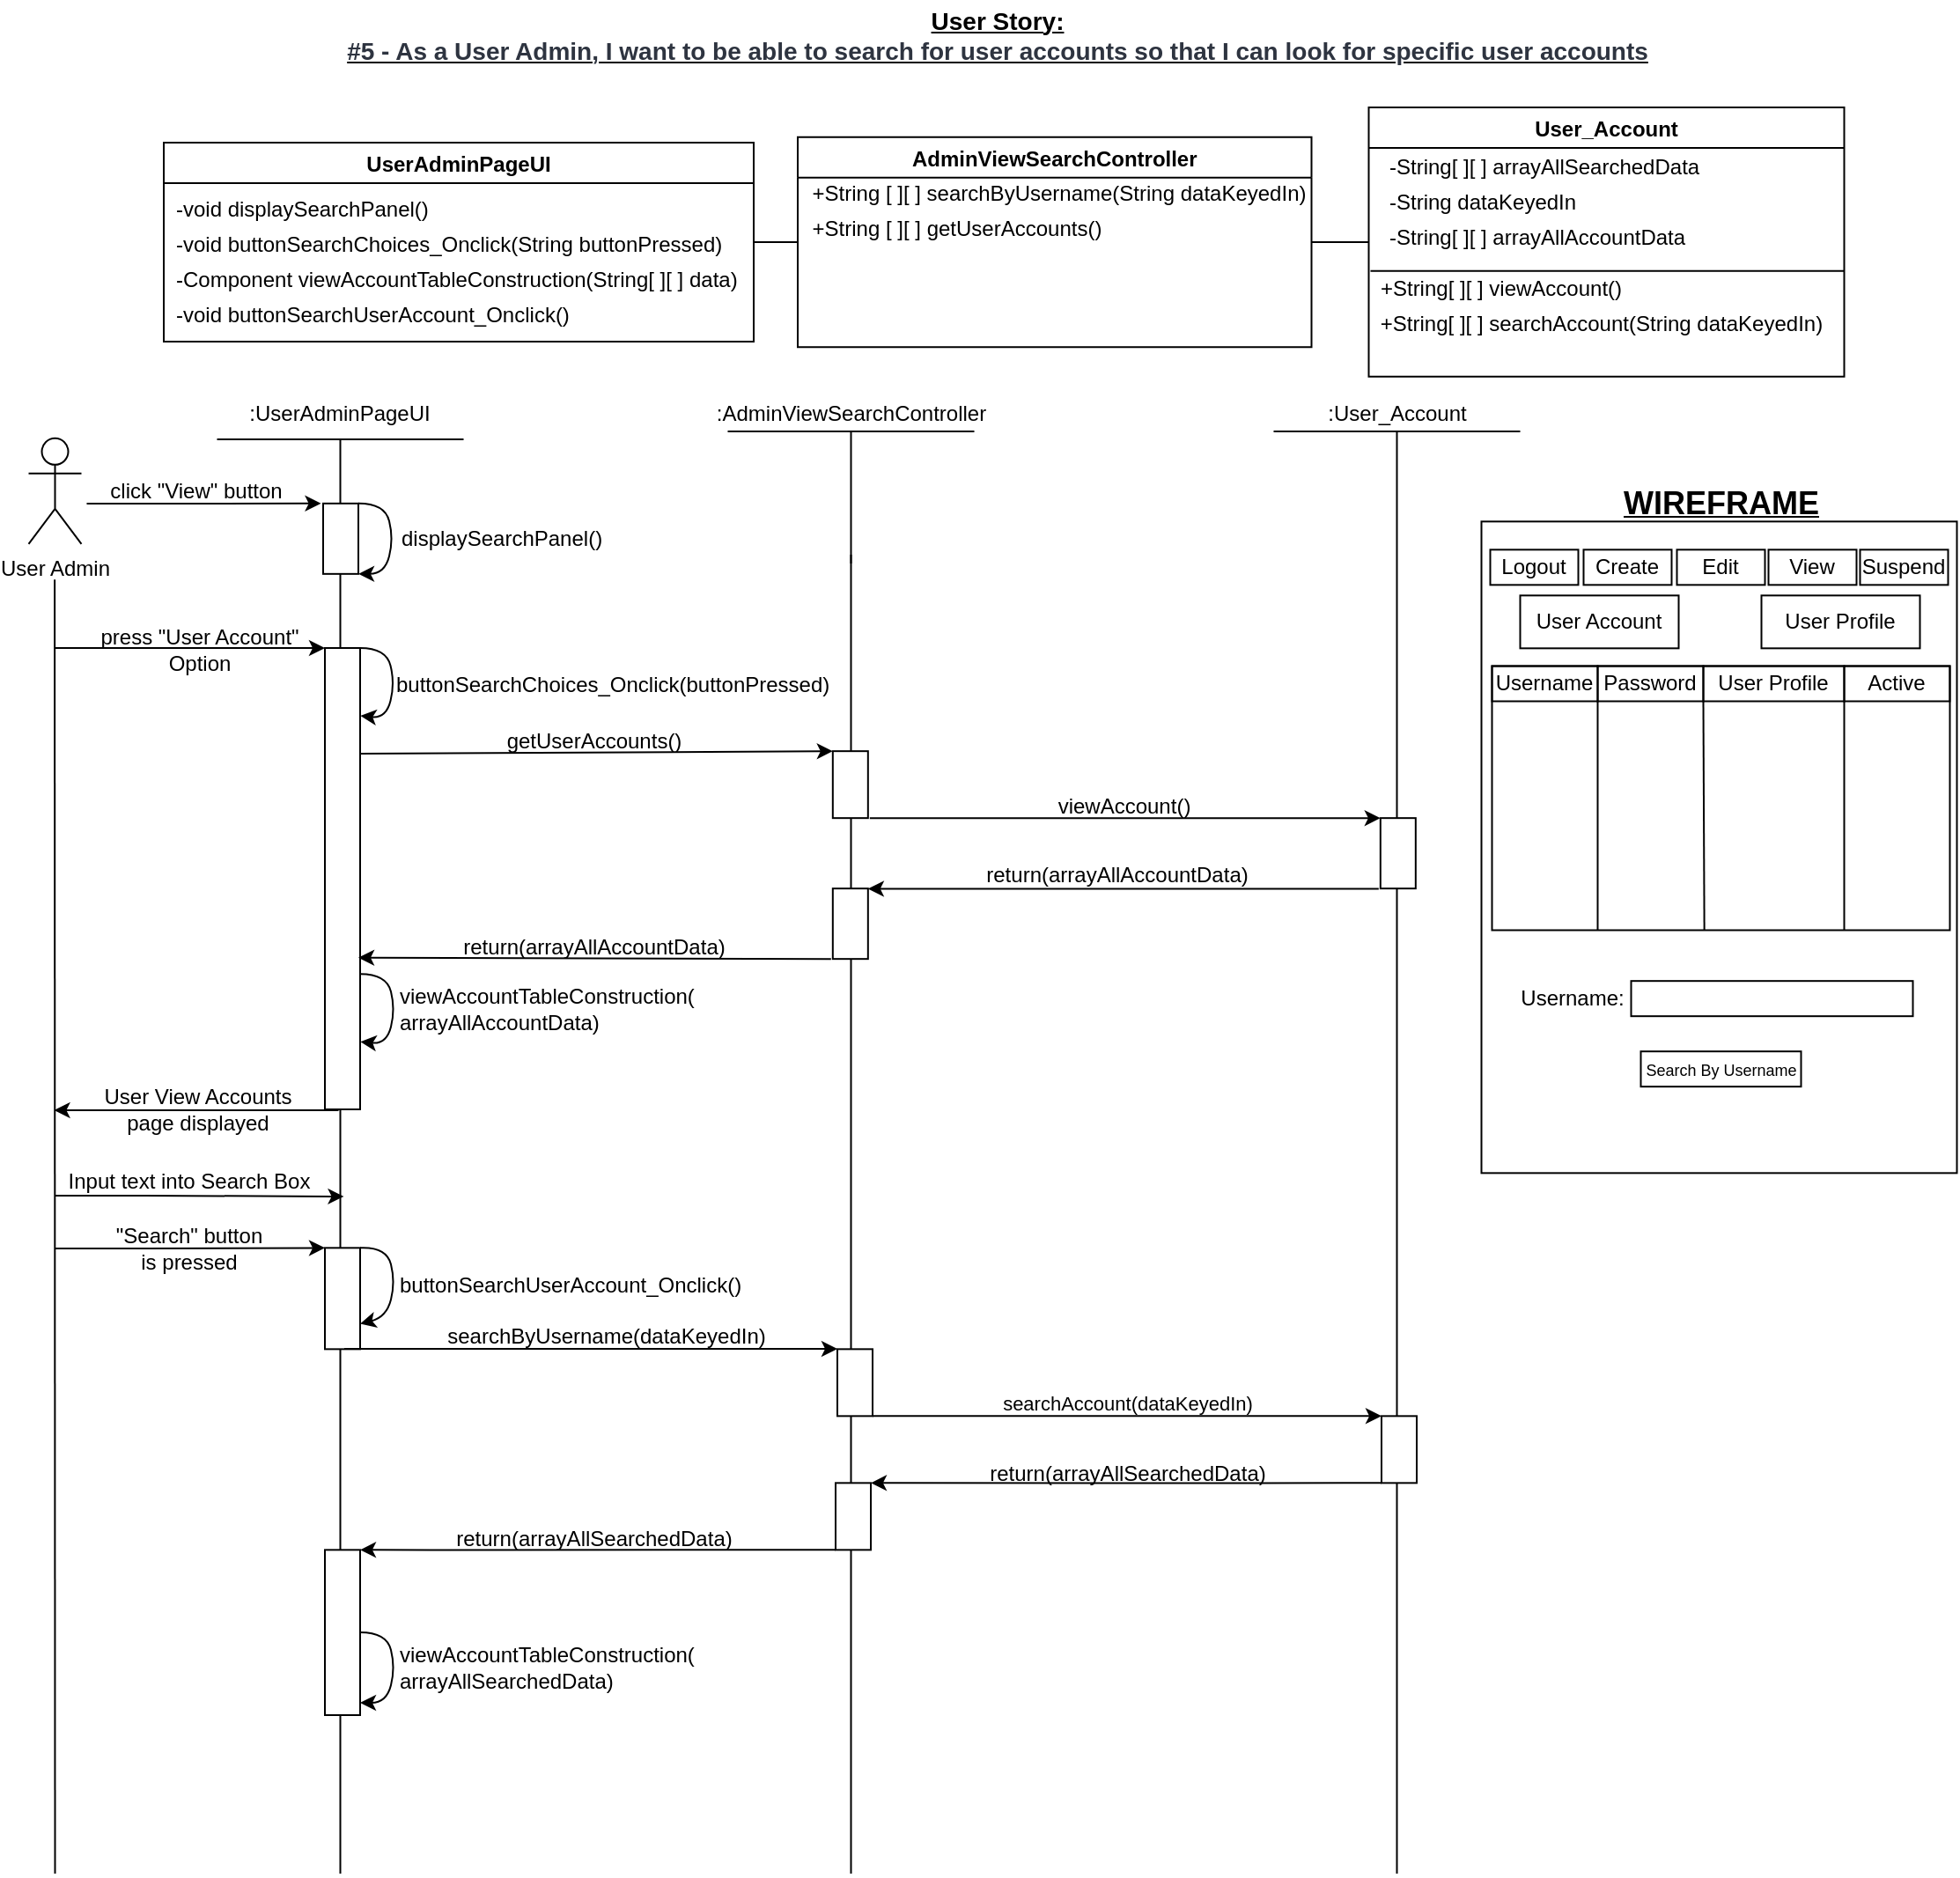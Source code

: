 <mxfile version="18.0.4" type="device"><diagram id="1YwtTbQ3Z7pTjlXF4-N0" name="Page-1"><mxGraphModel dx="1460" dy="1739" grid="1" gridSize="10" guides="1" tooltips="1" connect="1" arrows="1" fold="1" page="1" pageScale="1" pageWidth="1169" pageHeight="827" math="0" shadow="0"><root><mxCell id="0"/><mxCell id="1" parent="0"/><mxCell id="FNsslEbhDlVYFLrhWBJ4-193" value="" style="endArrow=none;html=1;rounded=0;startArrow=none;" parent="1" edge="1"><mxGeometry width="50" height="50" relative="1" as="geometry"><mxPoint x="500.25" y="1074" as="sourcePoint"/><mxPoint x="500.25" y="325" as="targetPoint"/></mxGeometry></mxCell><mxCell id="haLUxBjH6cShnl7Ug6Ql-109" value="" style="rounded=0;whiteSpace=wrap;html=1;" parent="1" vertex="1"><mxGeometry x="858.25" y="306.17" width="270" height="370" as="geometry"/></mxCell><mxCell id="3snV8VC3OuR5L-uNEUc_-36" value="" style="rounded=0;whiteSpace=wrap;html=1;labelBackgroundColor=#FFFFFF;fillColor=none;" parent="1" vertex="1"><mxGeometry x="864.25" y="388.25" width="260" height="150" as="geometry"/></mxCell><mxCell id="haLUxBjH6cShnl7Ug6Ql-2" value="UserAdminPageUI" style="swimlane;" parent="1" vertex="1"><mxGeometry x="110" y="91" width="335" height="113" as="geometry"/></mxCell><mxCell id="haLUxBjH6cShnl7Ug6Ql-16" value="-void displaySearchPanel()" style="text;html=1;align=left;verticalAlign=middle;resizable=0;points=[];autosize=1;strokeColor=none;fillColor=none;" parent="haLUxBjH6cShnl7Ug6Ql-2" vertex="1"><mxGeometry x="5" y="28" width="160" height="20" as="geometry"/></mxCell><mxCell id="FNsslEbhDlVYFLrhWBJ4-34" value="-Component viewAccountTableConstruction(String[ ][ ] data)" style="text;html=1;align=left;verticalAlign=middle;resizable=0;points=[];autosize=1;strokeColor=none;fillColor=none;" parent="haLUxBjH6cShnl7Ug6Ql-2" vertex="1"><mxGeometry x="5" y="68" width="330" height="20" as="geometry"/></mxCell><mxCell id="FNsslEbhDlVYFLrhWBJ4-172" value="-void buttonSearchUserAccount_Onclick()" style="text;html=1;align=left;verticalAlign=middle;resizable=0;points=[];autosize=1;strokeColor=none;fillColor=none;" parent="haLUxBjH6cShnl7Ug6Ql-2" vertex="1"><mxGeometry x="5" y="88" width="240" height="20" as="geometry"/></mxCell><mxCell id="F18tKvdH8fJfBvkD1JJA-11" value="-void buttonSearchChoices_Onclick(String buttonPressed)" style="text;html=1;align=left;verticalAlign=middle;resizable=0;points=[];autosize=1;strokeColor=none;fillColor=none;" parent="haLUxBjH6cShnl7Ug6Ql-2" vertex="1"><mxGeometry x="5" y="48" width="330" height="20" as="geometry"/></mxCell><mxCell id="haLUxBjH6cShnl7Ug6Ql-3" value="AdminViewSearchController" style="swimlane;" parent="1" vertex="1"><mxGeometry x="470" y="87.87" width="291.75" height="119.25" as="geometry"/></mxCell><mxCell id="FNsslEbhDlVYFLrhWBJ4-1" value="&lt;div style=&quot;text-align: left&quot;&gt;&lt;span&gt;+String [ ][ ] searchByUsername(&lt;/span&gt;&lt;span&gt;String dataKeyedIn&lt;/span&gt;&lt;span&gt;)&lt;/span&gt;&lt;/div&gt;" style="text;html=1;align=center;verticalAlign=middle;resizable=0;points=[];autosize=1;strokeColor=none;fillColor=none;" parent="haLUxBjH6cShnl7Ug6Ql-3" vertex="1"><mxGeometry x="-2.0" y="22.13" width="300" height="20" as="geometry"/></mxCell><mxCell id="FNsslEbhDlVYFLrhWBJ4-176" value="&lt;div style=&quot;text-align: left&quot;&gt;+String [ ][ ] getUserAccounts()&lt;/div&gt;" style="text;html=1;align=center;verticalAlign=middle;resizable=0;points=[];autosize=1;strokeColor=none;fillColor=none;" parent="haLUxBjH6cShnl7Ug6Ql-3" vertex="1"><mxGeometry y="42.13" width="180" height="20" as="geometry"/></mxCell><mxCell id="haLUxBjH6cShnl7Ug6Ql-4" value="User_Account" style="swimlane;" parent="1" vertex="1"><mxGeometry x="794.25" y="71.05" width="270" height="152.88" as="geometry"/></mxCell><mxCell id="haLUxBjH6cShnl7Ug6Ql-20" value="-String[ ][ ] arrayAllSearchedData" style="text;html=1;align=left;verticalAlign=middle;resizable=0;points=[];autosize=1;strokeColor=none;fillColor=none;" parent="haLUxBjH6cShnl7Ug6Ql-4" vertex="1"><mxGeometry x="10" y="24" width="190" height="20" as="geometry"/></mxCell><mxCell id="haLUxBjH6cShnl7Ug6Ql-23" value="" style="endArrow=none;html=1;rounded=0;" parent="haLUxBjH6cShnl7Ug6Ql-4" edge="1"><mxGeometry width="50" height="50" relative="1" as="geometry"><mxPoint x="1" y="92.88" as="sourcePoint"/><mxPoint x="270" y="92.88" as="targetPoint"/></mxGeometry></mxCell><mxCell id="3snV8VC3OuR5L-uNEUc_-46" value="&lt;div style=&quot;text-align: left&quot;&gt;&lt;span&gt;+String[ ][ ] viewAccount(&lt;/span&gt;&lt;span&gt;)&lt;/span&gt;&lt;/div&gt;" style="text;html=1;align=center;verticalAlign=middle;resizable=0;points=[];autosize=1;strokeColor=none;fillColor=none;" parent="haLUxBjH6cShnl7Ug6Ql-4" vertex="1"><mxGeometry y="92.88" width="150" height="20" as="geometry"/></mxCell><mxCell id="3snV8VC3OuR5L-uNEUc_-48" value="-String dataKeyedIn" style="text;html=1;align=left;verticalAlign=middle;resizable=0;points=[];autosize=1;strokeColor=none;fillColor=none;" parent="haLUxBjH6cShnl7Ug6Ql-4" vertex="1"><mxGeometry x="10" y="44" width="120" height="20" as="geometry"/></mxCell><mxCell id="FNsslEbhDlVYFLrhWBJ4-57" value="&lt;div style=&quot;text-align: left&quot;&gt;&lt;span&gt;+String[ ][ ] searchAccount(&lt;/span&gt;&lt;span&gt;String dataKeyedIn&lt;/span&gt;&lt;span&gt;)&lt;/span&gt;&lt;/div&gt;" style="text;html=1;align=center;verticalAlign=middle;resizable=0;points=[];autosize=1;strokeColor=none;fillColor=none;" parent="haLUxBjH6cShnl7Ug6Ql-4" vertex="1"><mxGeometry x="-3" y="112.88" width="270" height="20" as="geometry"/></mxCell><mxCell id="WRNyWPUFYLN8NndqyPUX-2" value="-String[ ][ ] arrayAllAccountData" style="text;html=1;align=left;verticalAlign=middle;resizable=0;points=[];autosize=1;strokeColor=none;fillColor=none;" parent="haLUxBjH6cShnl7Ug6Ql-4" vertex="1"><mxGeometry x="10" y="64" width="180" height="20" as="geometry"/></mxCell><mxCell id="haLUxBjH6cShnl7Ug6Ql-25" value="" style="endArrow=none;html=1;rounded=0;entryX=0;entryY=0.5;entryDx=0;entryDy=0;exitX=1;exitY=0.5;exitDx=0;exitDy=0;" parent="1" source="haLUxBjH6cShnl7Ug6Ql-2" target="haLUxBjH6cShnl7Ug6Ql-3" edge="1"><mxGeometry width="50" height="50" relative="1" as="geometry"><mxPoint x="440" y="146" as="sourcePoint"/><mxPoint x="470" y="146" as="targetPoint"/></mxGeometry></mxCell><mxCell id="haLUxBjH6cShnl7Ug6Ql-26" value="" style="endArrow=none;html=1;rounded=0;entryX=0;entryY=0.5;entryDx=0;entryDy=0;exitX=1;exitY=0.5;exitDx=0;exitDy=0;" parent="1" source="haLUxBjH6cShnl7Ug6Ql-3" target="haLUxBjH6cShnl7Ug6Ql-4" edge="1"><mxGeometry width="50" height="50" relative="1" as="geometry"><mxPoint x="600" y="196" as="sourcePoint"/><mxPoint x="600" y="226" as="targetPoint"/></mxGeometry></mxCell><mxCell id="haLUxBjH6cShnl7Ug6Ql-70" style="edgeStyle=orthogonalEdgeStyle;rounded=0;orthogonalLoop=1;jettySize=auto;html=1;entryX=0;entryY=0;entryDx=0;entryDy=0;" parent="1" edge="1"><mxGeometry relative="1" as="geometry"><mxPoint x="199.25" y="295.92" as="targetPoint"/><Array as="points"><mxPoint x="109.25" y="295.92"/><mxPoint x="109.25" y="295.92"/></Array><mxPoint x="66.25" y="295.957" as="sourcePoint"/></mxGeometry></mxCell><mxCell id="haLUxBjH6cShnl7Ug6Ql-27" value="User Admin" style="shape=umlActor;verticalLabelPosition=bottom;verticalAlign=top;html=1;outlineConnect=0;" parent="1" vertex="1"><mxGeometry x="33.25" y="258.92" width="30" height="60" as="geometry"/></mxCell><mxCell id="haLUxBjH6cShnl7Ug6Ql-29" value=":UserAdminPageUI" style="text;html=1;strokeColor=none;fillColor=none;align=center;verticalAlign=middle;whiteSpace=wrap;rounded=0;" parent="1" vertex="1"><mxGeometry x="180.25" y="230" width="60" height="30" as="geometry"/></mxCell><mxCell id="haLUxBjH6cShnl7Ug6Ql-30" value=":AdminViewSearchController" style="text;html=1;align=center;verticalAlign=middle;resizable=0;points=[];autosize=1;strokeColor=none;fillColor=none;" parent="1" vertex="1"><mxGeometry x="415.25" y="235" width="170" height="20" as="geometry"/></mxCell><mxCell id="haLUxBjH6cShnl7Ug6Ql-31" value=":User_Account" style="text;html=1;align=center;verticalAlign=middle;resizable=0;points=[];autosize=1;strokeColor=none;fillColor=none;" parent="1" vertex="1"><mxGeometry x="765.25" y="235" width="90" height="20" as="geometry"/></mxCell><mxCell id="haLUxBjH6cShnl7Ug6Ql-32" value="" style="endArrow=none;html=1;rounded=0;" parent="1" edge="1"><mxGeometry width="50" height="50" relative="1" as="geometry"><mxPoint x="140.25" y="259.52" as="sourcePoint"/><mxPoint x="280.25" y="259.52" as="targetPoint"/></mxGeometry></mxCell><mxCell id="haLUxBjH6cShnl7Ug6Ql-33" value="" style="endArrow=none;html=1;rounded=0;" parent="1" edge="1"><mxGeometry width="50" height="50" relative="1" as="geometry"><mxPoint x="430.25" y="255" as="sourcePoint"/><mxPoint x="570.25" y="255" as="targetPoint"/></mxGeometry></mxCell><mxCell id="haLUxBjH6cShnl7Ug6Ql-34" value="" style="endArrow=none;html=1;rounded=0;" parent="1" edge="1"><mxGeometry width="50" height="50" relative="1" as="geometry"><mxPoint x="740.25" y="255" as="sourcePoint"/><mxPoint x="880.25" y="255" as="targetPoint"/></mxGeometry></mxCell><mxCell id="haLUxBjH6cShnl7Ug6Ql-57" value="" style="endArrow=none;html=1;rounded=0;entryX=0.5;entryY=0.982;entryDx=0;entryDy=0;entryPerimeter=0;" parent="1" target="haLUxBjH6cShnl7Ug6Ql-31" edge="1"><mxGeometry width="50" height="50" relative="1" as="geometry"><mxPoint x="810.25" y="1074" as="sourcePoint"/><mxPoint x="810.25" y="260" as="targetPoint"/></mxGeometry></mxCell><mxCell id="haLUxBjH6cShnl7Ug6Ql-110" value="Logout" style="rounded=0;whiteSpace=wrap;html=1;" parent="1" vertex="1"><mxGeometry x="863.25" y="322.17" width="50" height="20" as="geometry"/></mxCell><mxCell id="haLUxBjH6cShnl7Ug6Ql-111" value="Create" style="rounded=0;whiteSpace=wrap;html=1;" parent="1" vertex="1"><mxGeometry x="916.25" y="322.17" width="50" height="20" as="geometry"/></mxCell><mxCell id="haLUxBjH6cShnl7Ug6Ql-112" value="Edit&lt;span style=&quot;color: rgba(0 , 0 , 0 , 0) ; font-family: monospace ; font-size: 0px&quot;&gt;%3CmxGraphModel%3E%3Croot%3E%3CmxCell%20id%3D%220%22%2F%3E%3CmxCell%20id%3D%221%22%20parent%3D%220%22%2F%3E%3CmxCell%20id%3D%222%22%20value%3D%22Create%22%20style%3D%22rounded%3D0%3BwhiteSpace%3Dwrap%3Bhtml%3D1%3B%22%20vertex%3D%221%22%20parent%3D%221%22%3E%3CmxGeometry%20x%3D%22966%22%20y%3D%2246%22%20width%3D%2270%22%20height%3D%2220%22%20as%3D%22geometry%22%2F%3E%3C%2FmxCell%3E%3C%2Froot%3E%3C%2FmxGraphModel%3E&lt;/span&gt;" style="rounded=0;whiteSpace=wrap;html=1;" parent="1" vertex="1"><mxGeometry x="969.25" y="322.17" width="50" height="20" as="geometry"/></mxCell><mxCell id="haLUxBjH6cShnl7Ug6Ql-115" value="View" style="rounded=0;whiteSpace=wrap;html=1;" parent="1" vertex="1"><mxGeometry x="1021.25" y="322.17" width="50" height="20" as="geometry"/></mxCell><mxCell id="haLUxBjH6cShnl7Ug6Ql-116" value="Suspend" style="rounded=0;whiteSpace=wrap;html=1;" parent="1" vertex="1"><mxGeometry x="1073.25" y="322.17" width="50" height="20" as="geometry"/></mxCell><mxCell id="haLUxBjH6cShnl7Ug6Ql-123" value="&lt;font style=&quot;font-size: 9px&quot;&gt;Search By Username&lt;/font&gt;" style="rounded=0;whiteSpace=wrap;html=1;" parent="1" vertex="1"><mxGeometry x="948.75" y="607.09" width="91" height="20" as="geometry"/></mxCell><mxCell id="haLUxBjH6cShnl7Ug6Ql-124" value="&lt;b&gt;&lt;u&gt;&lt;font style=&quot;font-size: 18px&quot;&gt;WIREFRAME&lt;/font&gt;&lt;/u&gt;&lt;/b&gt;" style="text;html=1;align=center;verticalAlign=middle;resizable=0;points=[];autosize=1;strokeColor=none;fillColor=none;" parent="1" vertex="1"><mxGeometry x="929.25" y="286.17" width="130" height="20" as="geometry"/></mxCell><mxCell id="wWWZvd4En1-HustH4XMh-6" value="click &quot;View&quot; button" style="text;html=1;align=center;verticalAlign=middle;resizable=0;points=[];autosize=1;strokeColor=none;fillColor=none;" parent="1" vertex="1"><mxGeometry x="72.5" y="278.92" width="110" height="20" as="geometry"/></mxCell><mxCell id="wWWZvd4En1-HustH4XMh-27" value="" style="endArrow=none;html=1;rounded=0;fontSize=17;" parent="1" edge="1"><mxGeometry width="50" height="50" relative="1" as="geometry"><mxPoint x="210.25" y="1074" as="sourcePoint"/><mxPoint x="210.25" y="260" as="targetPoint"/></mxGeometry></mxCell><mxCell id="3snV8VC3OuR5L-uNEUc_-22" value="" style="endArrow=none;html=1;rounded=0;startArrow=none;" parent="1" edge="1"><mxGeometry width="50" height="50" relative="1" as="geometry"><mxPoint x="500.25" y="330" as="sourcePoint"/><mxPoint x="500.25" y="255" as="targetPoint"/></mxGeometry></mxCell><mxCell id="3snV8VC3OuR5L-uNEUc_-37" value="" style="rounded=0;whiteSpace=wrap;html=1;" parent="1" vertex="1"><mxGeometry x="943.25" y="567.09" width="160" height="20" as="geometry"/></mxCell><mxCell id="3snV8VC3OuR5L-uNEUc_-39" value="Username" style="text;html=1;strokeColor=default;fillColor=none;align=center;verticalAlign=middle;whiteSpace=wrap;rounded=0;labelBackgroundColor=#FFFFFF;" parent="1" vertex="1"><mxGeometry x="864.25" y="388.25" width="60" height="20" as="geometry"/></mxCell><mxCell id="3snV8VC3OuR5L-uNEUc_-40" value="Password" style="text;html=1;strokeColor=default;fillColor=none;align=center;verticalAlign=middle;whiteSpace=wrap;rounded=0;labelBackgroundColor=#FFFFFF;" parent="1" vertex="1"><mxGeometry x="924.25" y="388.25" width="60" height="20" as="geometry"/></mxCell><mxCell id="3snV8VC3OuR5L-uNEUc_-41" value="User Profile" style="text;html=1;strokeColor=default;fillColor=none;align=center;verticalAlign=middle;whiteSpace=wrap;rounded=0;labelBackgroundColor=#FFFFFF;" parent="1" vertex="1"><mxGeometry x="984.25" y="388.25" width="80" height="20" as="geometry"/></mxCell><mxCell id="3snV8VC3OuR5L-uNEUc_-42" value="Active" style="text;html=1;strokeColor=default;fillColor=none;align=center;verticalAlign=middle;whiteSpace=wrap;rounded=0;labelBackgroundColor=#FFFFFF;" parent="1" vertex="1"><mxGeometry x="1064.25" y="388.25" width="60" height="20" as="geometry"/></mxCell><mxCell id="3snV8VC3OuR5L-uNEUc_-43" value="" style="endArrow=none;html=1;rounded=0;entryX=0;entryY=1;entryDx=0;entryDy=0;" parent="1" target="3snV8VC3OuR5L-uNEUc_-40" edge="1"><mxGeometry width="50" height="50" relative="1" as="geometry"><mxPoint x="924.25" y="538.25" as="sourcePoint"/><mxPoint x="930.25" y="432.42" as="targetPoint"/></mxGeometry></mxCell><mxCell id="3snV8VC3OuR5L-uNEUc_-44" value="" style="endArrow=none;html=1;rounded=0;entryX=0;entryY=1;entryDx=0;entryDy=0;" parent="1" target="3snV8VC3OuR5L-uNEUc_-41" edge="1"><mxGeometry width="50" height="50" relative="1" as="geometry"><mxPoint x="984.82" y="538.25" as="sourcePoint"/><mxPoint x="984.82" y="408.25" as="targetPoint"/></mxGeometry></mxCell><mxCell id="3snV8VC3OuR5L-uNEUc_-45" value="" style="endArrow=none;html=1;rounded=0;entryX=0;entryY=1;entryDx=0;entryDy=0;" parent="1" edge="1"><mxGeometry width="50" height="50" relative="1" as="geometry"><mxPoint x="1064.25" y="538.25" as="sourcePoint"/><mxPoint x="1064.25" y="408.25" as="targetPoint"/></mxGeometry></mxCell><mxCell id="FNsslEbhDlVYFLrhWBJ4-60" value="" style="endArrow=none;html=1;rounded=0;fontSize=13;" parent="1" edge="1"><mxGeometry width="50" height="50" relative="1" as="geometry"><mxPoint x="48.25" y="1074" as="sourcePoint"/><mxPoint x="48.05" y="339.17" as="targetPoint"/></mxGeometry></mxCell><mxCell id="98zfB2eJdDseKoe4v_kd-3" value="" style="curved=1;endArrow=classic;html=1;rounded=0;entryX=1;entryY=1;entryDx=0;entryDy=0;exitX=1;exitY=0;exitDx=0;exitDy=0;" parent="1" source="98zfB2eJdDseKoe4v_kd-4" target="98zfB2eJdDseKoe4v_kd-4" edge="1"><mxGeometry width="50" height="50" relative="1" as="geometry"><mxPoint x="215.5" y="355.92" as="sourcePoint"/><mxPoint x="265.5" y="305.92" as="targetPoint"/><Array as="points"><mxPoint x="235.5" y="295.92"/><mxPoint x="240.5" y="315.92"/><mxPoint x="235.5" y="335.92"/></Array></mxGeometry></mxCell><mxCell id="98zfB2eJdDseKoe4v_kd-4" value="" style="rounded=0;whiteSpace=wrap;html=1;" parent="1" vertex="1"><mxGeometry x="200.5" y="295.92" width="20" height="40" as="geometry"/></mxCell><mxCell id="98zfB2eJdDseKoe4v_kd-5" value="displaySearchPanel()" style="text;html=1;align=left;verticalAlign=middle;resizable=0;points=[];autosize=1;strokeColor=none;fillColor=none;" parent="1" vertex="1"><mxGeometry x="242.5" y="305.92" width="130" height="20" as="geometry"/></mxCell><mxCell id="98zfB2eJdDseKoe4v_kd-6" value="&lt;b&gt;&lt;u&gt;&lt;font style=&quot;font-size: 14px&quot;&gt;User Story:&lt;/font&gt;&lt;br&gt;&lt;span style=&quot;color: rgb(46 , 52 , 64) ; font-family: , &amp;#34;arial&amp;#34; , &amp;#34;helvetica&amp;#34; , sans-serif ; font-size: 14px ; background-color: rgb(255 , 255 , 255)&quot;&gt;#5 - As a User Admin, I want to be able to search for user accounts so that I can look for specific user accounts&lt;/span&gt;&lt;br&gt;&lt;/u&gt;&lt;/b&gt;" style="text;html=1;align=center;verticalAlign=middle;resizable=0;points=[];autosize=1;strokeColor=none;fillColor=none;" parent="1" vertex="1"><mxGeometry x="208" y="10" width="750" height="40" as="geometry"/></mxCell><mxCell id="F18tKvdH8fJfBvkD1JJA-1" value="User Account" style="rounded=0;whiteSpace=wrap;html=1;" parent="1" vertex="1"><mxGeometry x="880.25" y="348.17" width="90" height="30" as="geometry"/></mxCell><mxCell id="F18tKvdH8fJfBvkD1JJA-2" value="User Profile" style="rounded=0;whiteSpace=wrap;html=1;" parent="1" vertex="1"><mxGeometry x="1017.25" y="348.17" width="90" height="30" as="geometry"/></mxCell><mxCell id="F18tKvdH8fJfBvkD1JJA-3" value="Username:" style="text;html=1;strokeColor=none;fillColor=none;align=center;verticalAlign=middle;whiteSpace=wrap;rounded=0;" parent="1" vertex="1"><mxGeometry x="880.25" y="562.09" width="60" height="30" as="geometry"/></mxCell><mxCell id="F18tKvdH8fJfBvkD1JJA-4" value="viewAccountTableConstruction(&lt;br&gt;arrayAllAccountData)" style="text;html=1;align=left;verticalAlign=middle;resizable=0;points=[];autosize=1;strokeColor=none;fillColor=none;" parent="1" vertex="1"><mxGeometry x="241.5" y="568.08" width="180" height="30" as="geometry"/></mxCell><mxCell id="F18tKvdH8fJfBvkD1JJA-5" style="edgeStyle=orthogonalEdgeStyle;rounded=0;orthogonalLoop=1;jettySize=auto;html=1;entryX=0;entryY=0;entryDx=0;entryDy=0;" parent="1" target="F18tKvdH8fJfBvkD1JJA-8" edge="1"><mxGeometry relative="1" as="geometry"><mxPoint x="200.25" y="379" as="targetPoint"/><Array as="points"><mxPoint x="163.25" y="378"/><mxPoint x="163.25" y="378"/></Array><mxPoint x="48.25" y="378" as="sourcePoint"/></mxGeometry></mxCell><mxCell id="F18tKvdH8fJfBvkD1JJA-6" value="press &quot;User Account&quot;&lt;br&gt;Option" style="text;html=1;align=center;verticalAlign=middle;resizable=0;points=[];autosize=1;strokeColor=none;fillColor=none;" parent="1" vertex="1"><mxGeometry x="65.25" y="364" width="130" height="30" as="geometry"/></mxCell><mxCell id="F18tKvdH8fJfBvkD1JJA-7" value="" style="curved=1;endArrow=classic;html=1;rounded=0;entryX=1.01;entryY=0.147;entryDx=0;entryDy=0;exitX=1;exitY=0;exitDx=0;exitDy=0;entryPerimeter=0;" parent="1" source="F18tKvdH8fJfBvkD1JJA-8" target="F18tKvdH8fJfBvkD1JJA-8" edge="1"><mxGeometry width="50" height="50" relative="1" as="geometry"><mxPoint x="216.25" y="438" as="sourcePoint"/><mxPoint x="266.25" y="388" as="targetPoint"/><Array as="points"><mxPoint x="236.25" y="378"/><mxPoint x="241.25" y="398"/><mxPoint x="236.25" y="418"/></Array></mxGeometry></mxCell><mxCell id="F18tKvdH8fJfBvkD1JJA-8" value="" style="rounded=0;whiteSpace=wrap;html=1;" parent="1" vertex="1"><mxGeometry x="201.5" y="378" width="20" height="262" as="geometry"/></mxCell><mxCell id="F18tKvdH8fJfBvkD1JJA-9" value="" style="curved=1;endArrow=classic;html=1;rounded=0;entryX=1.01;entryY=0.147;entryDx=0;entryDy=0;exitX=1;exitY=0;exitDx=0;exitDy=0;entryPerimeter=0;" parent="1" edge="1"><mxGeometry width="50" height="50" relative="1" as="geometry"><mxPoint x="221.5" y="563.08" as="sourcePoint"/><mxPoint x="221.7" y="601.594" as="targetPoint"/><Array as="points"><mxPoint x="236.5" y="563.08"/><mxPoint x="241.5" y="583.08"/><mxPoint x="236.5" y="603.08"/></Array></mxGeometry></mxCell><mxCell id="F18tKvdH8fJfBvkD1JJA-10" value="buttonSearchChoices_Onclick(buttonPressed)" style="text;html=1;align=left;verticalAlign=middle;resizable=0;points=[];autosize=1;strokeColor=none;fillColor=none;" parent="1" vertex="1"><mxGeometry x="240.25" y="389.08" width="260" height="20" as="geometry"/></mxCell><mxCell id="F18tKvdH8fJfBvkD1JJA-12" value="" style="endArrow=classic;html=1;rounded=0;entryX=0;entryY=0;entryDx=0;entryDy=0;exitX=1.015;exitY=0.391;exitDx=0;exitDy=0;exitPerimeter=0;" parent="1" target="F18tKvdH8fJfBvkD1JJA-14" edge="1"><mxGeometry width="50" height="50" relative="1" as="geometry"><mxPoint x="221.46" y="438.022" as="sourcePoint"/><mxPoint x="488.16" y="410.41" as="targetPoint"/></mxGeometry></mxCell><mxCell id="F18tKvdH8fJfBvkD1JJA-13" value="getUserAccounts()" style="text;html=1;align=center;verticalAlign=middle;resizable=0;points=[];autosize=1;strokeColor=none;fillColor=none;" parent="1" vertex="1"><mxGeometry x="298.91" y="420.58" width="110" height="20" as="geometry"/></mxCell><mxCell id="F18tKvdH8fJfBvkD1JJA-14" value="" style="rounded=0;whiteSpace=wrap;html=1;" parent="1" vertex="1"><mxGeometry x="489.91" y="436.58" width="20" height="38" as="geometry"/></mxCell><mxCell id="F18tKvdH8fJfBvkD1JJA-15" value="" style="endArrow=classic;html=1;rounded=0;exitX=0;exitY=1;exitDx=0;exitDy=0;entryX=0.967;entryY=0.833;entryDx=0;entryDy=0;entryPerimeter=0;" parent="1" edge="1"><mxGeometry width="50" height="50" relative="1" as="geometry"><mxPoint x="488.91" y="554.58" as="sourcePoint"/><mxPoint x="220.5" y="553.826" as="targetPoint"/></mxGeometry></mxCell><mxCell id="F18tKvdH8fJfBvkD1JJA-16" value="return(&lt;span style=&quot;text-align: left&quot;&gt;arrayAllAccountData&lt;/span&gt;)" style="text;html=1;align=center;verticalAlign=middle;resizable=0;points=[];autosize=1;strokeColor=none;fillColor=none;" parent="1" vertex="1"><mxGeometry x="273.91" y="537.58" width="160" height="20" as="geometry"/></mxCell><mxCell id="F18tKvdH8fJfBvkD1JJA-17" value="" style="endArrow=classic;html=1;rounded=0;entryX=0;entryY=0;entryDx=0;entryDy=0;" parent="1" edge="1"><mxGeometry width="50" height="50" relative="1" as="geometry"><mxPoint x="510.91" y="474.58" as="sourcePoint"/><mxPoint x="800.91" y="474.58" as="targetPoint"/></mxGeometry></mxCell><mxCell id="F18tKvdH8fJfBvkD1JJA-18" value="viewAccount()" style="text;html=1;align=center;verticalAlign=middle;resizable=0;points=[];autosize=1;strokeColor=none;fillColor=none;" parent="1" vertex="1"><mxGeometry x="609.91" y="457.58" width="90" height="20" as="geometry"/></mxCell><mxCell id="F18tKvdH8fJfBvkD1JJA-19" value="" style="rounded=0;whiteSpace=wrap;html=1;" parent="1" vertex="1"><mxGeometry x="800.91" y="474.58" width="20" height="40" as="geometry"/></mxCell><mxCell id="F18tKvdH8fJfBvkD1JJA-20" value="" style="endArrow=classic;html=1;rounded=0;exitX=0;exitY=1;exitDx=0;exitDy=0;entryX=1;entryY=0;entryDx=0;entryDy=0;" parent="1" edge="1"><mxGeometry width="50" height="50" relative="1" as="geometry"><mxPoint x="799.91" y="514.75" as="sourcePoint"/><mxPoint x="509.91" y="514.75" as="targetPoint"/></mxGeometry></mxCell><mxCell id="F18tKvdH8fJfBvkD1JJA-21" value="return(&lt;span style=&quot;text-align: left&quot;&gt;arrayAllAccountData&lt;/span&gt;)" style="text;html=1;align=center;verticalAlign=middle;resizable=0;points=[];autosize=1;strokeColor=none;fillColor=none;" parent="1" vertex="1"><mxGeometry x="570.91" y="496.58" width="160" height="20" as="geometry"/></mxCell><mxCell id="F18tKvdH8fJfBvkD1JJA-22" value="" style="rounded=0;whiteSpace=wrap;html=1;" parent="1" vertex="1"><mxGeometry x="489.91" y="514.58" width="20" height="40" as="geometry"/></mxCell><mxCell id="F18tKvdH8fJfBvkD1JJA-23" style="edgeStyle=orthogonalEdgeStyle;rounded=0;orthogonalLoop=1;jettySize=auto;html=1;" parent="1" edge="1"><mxGeometry relative="1" as="geometry"><mxPoint x="47.75" y="640.5" as="targetPoint"/><mxPoint x="209.25" y="640.5" as="sourcePoint"/><Array as="points"><mxPoint x="189.59" y="640.59"/><mxPoint x="189.59" y="640.59"/></Array></mxGeometry></mxCell><mxCell id="F18tKvdH8fJfBvkD1JJA-24" value="User View Accounts&lt;br&gt;page displayed" style="text;html=1;align=center;verticalAlign=middle;resizable=0;points=[];autosize=1;strokeColor=none;fillColor=none;" parent="1" vertex="1"><mxGeometry x="68.59" y="624.5" width="120" height="30" as="geometry"/></mxCell><mxCell id="F18tKvdH8fJfBvkD1JJA-25" style="edgeStyle=orthogonalEdgeStyle;rounded=0;orthogonalLoop=1;jettySize=auto;html=1;exitX=-0.005;exitY=0.891;exitDx=0;exitDy=0;exitPerimeter=0;" parent="1" source="F18tKvdH8fJfBvkD1JJA-26" edge="1"><mxGeometry relative="1" as="geometry"><mxPoint x="212.25" y="689.47" as="targetPoint"/><Array as="points"><mxPoint x="99.25" y="689"/></Array><mxPoint x="51.75" y="692.17" as="sourcePoint"/></mxGeometry></mxCell><mxCell id="F18tKvdH8fJfBvkD1JJA-26" value="Input text into Search Box" style="text;html=1;align=center;verticalAlign=middle;resizable=0;points=[];autosize=1;strokeColor=none;fillColor=none;" parent="1" vertex="1"><mxGeometry x="48.75" y="671.17" width="150" height="20" as="geometry"/></mxCell><mxCell id="F18tKvdH8fJfBvkD1JJA-27" style="edgeStyle=orthogonalEdgeStyle;rounded=0;orthogonalLoop=1;jettySize=auto;html=1;entryX=0;entryY=0;entryDx=0;entryDy=0;" parent="1" target="F18tKvdH8fJfBvkD1JJA-30" edge="1"><mxGeometry relative="1" as="geometry"><mxPoint x="198.25" y="719" as="targetPoint"/><Array as="points"><mxPoint x="99.25" y="719"/></Array><mxPoint x="48.25" y="719" as="sourcePoint"/></mxGeometry></mxCell><mxCell id="F18tKvdH8fJfBvkD1JJA-28" value="&quot;Search&quot; button&lt;br&gt;is pressed" style="text;html=1;align=center;verticalAlign=middle;resizable=0;points=[];autosize=1;strokeColor=none;fillColor=none;" parent="1" vertex="1"><mxGeometry x="73.75" y="703.67" width="100" height="30" as="geometry"/></mxCell><mxCell id="F18tKvdH8fJfBvkD1JJA-29" value="" style="curved=1;endArrow=classic;html=1;rounded=0;entryX=1;entryY=0.75;entryDx=0;entryDy=0;exitX=1;exitY=0;exitDx=0;exitDy=0;" parent="1" source="F18tKvdH8fJfBvkD1JJA-30" target="F18tKvdH8fJfBvkD1JJA-30" edge="1"><mxGeometry width="50" height="50" relative="1" as="geometry"><mxPoint x="216.5" y="778" as="sourcePoint"/><mxPoint x="266.5" y="728" as="targetPoint"/><Array as="points"><mxPoint x="236.5" y="718"/><mxPoint x="241.5" y="738"/><mxPoint x="236.5" y="758"/></Array></mxGeometry></mxCell><mxCell id="F18tKvdH8fJfBvkD1JJA-30" value="" style="rounded=0;whiteSpace=wrap;html=1;" parent="1" vertex="1"><mxGeometry x="201.5" y="718.67" width="20" height="57.5" as="geometry"/></mxCell><mxCell id="F18tKvdH8fJfBvkD1JJA-31" value="buttonSearchUserAccount_Onclick()" style="text;html=1;align=left;verticalAlign=middle;resizable=0;points=[];autosize=1;strokeColor=none;fillColor=none;" parent="1" vertex="1"><mxGeometry x="241.5" y="730" width="210" height="20" as="geometry"/></mxCell><mxCell id="F18tKvdH8fJfBvkD1JJA-32" value="" style="endArrow=classic;html=1;rounded=0;entryX=0;entryY=0;entryDx=0;entryDy=0;" parent="1" edge="1"><mxGeometry width="50" height="50" relative="1" as="geometry"><mxPoint x="212.5" y="776.0" as="sourcePoint"/><mxPoint x="492.5" y="776.0" as="targetPoint"/></mxGeometry></mxCell><mxCell id="F18tKvdH8fJfBvkD1JJA-33" value="searchByUsername(dataKeyedIn)" style="text;html=1;align=center;verticalAlign=middle;resizable=0;points=[];autosize=1;strokeColor=none;fillColor=none;" parent="1" vertex="1"><mxGeometry x="260.91" y="759.17" width="200" height="20" as="geometry"/></mxCell><mxCell id="F18tKvdH8fJfBvkD1JJA-34" value="" style="rounded=0;whiteSpace=wrap;html=1;" parent="1" vertex="1"><mxGeometry x="492.5" y="776.17" width="20" height="38" as="geometry"/></mxCell><mxCell id="F18tKvdH8fJfBvkD1JJA-35" value="" style="endArrow=classic;html=1;rounded=0;entryX=0;entryY=0;entryDx=0;entryDy=0;exitX=1;exitY=1;exitDx=0;exitDy=0;" parent="1" source="F18tKvdH8fJfBvkD1JJA-34" target="F18tKvdH8fJfBvkD1JJA-38" edge="1"><mxGeometry width="50" height="50" relative="1" as="geometry"><mxPoint x="522.5" y="815.0" as="sourcePoint"/><mxPoint x="802.5" y="815.0" as="targetPoint"/></mxGeometry></mxCell><mxCell id="F18tKvdH8fJfBvkD1JJA-36" value="&lt;div style=&quot;font-size: 11px&quot;&gt;&lt;font style=&quot;font-size: 11px&quot;&gt;searchAccount(&lt;span&gt;dataKeyedIn&lt;/span&gt;&lt;/font&gt;&lt;span&gt;)&lt;/span&gt;&lt;/div&gt;" style="text;html=1;align=center;verticalAlign=middle;resizable=0;points=[];autosize=1;strokeColor=none;fillColor=none;" parent="1" vertex="1"><mxGeometry x="576.5" y="796.67" width="160" height="20" as="geometry"/></mxCell><mxCell id="F18tKvdH8fJfBvkD1JJA-37" style="edgeStyle=orthogonalEdgeStyle;rounded=0;orthogonalLoop=1;jettySize=auto;html=1;exitX=0;exitY=1;exitDx=0;exitDy=0;entryX=1;entryY=0;entryDx=0;entryDy=0;fontSize=13;" parent="1" source="F18tKvdH8fJfBvkD1JJA-38" target="F18tKvdH8fJfBvkD1JJA-39" edge="1"><mxGeometry relative="1" as="geometry"><Array as="points"><mxPoint x="731.5" y="852"/><mxPoint x="731.5" y="852"/></Array></mxGeometry></mxCell><mxCell id="F18tKvdH8fJfBvkD1JJA-38" value="" style="rounded=0;whiteSpace=wrap;html=1;" parent="1" vertex="1"><mxGeometry x="801.5" y="814.17" width="20" height="38" as="geometry"/></mxCell><mxCell id="F18tKvdH8fJfBvkD1JJA-39" value="" style="rounded=0;whiteSpace=wrap;html=1;" parent="1" vertex="1"><mxGeometry x="491.5" y="852.17" width="20" height="38" as="geometry"/></mxCell><mxCell id="F18tKvdH8fJfBvkD1JJA-40" value="&lt;font style=&quot;font-size: 12px&quot;&gt;return(arrayAllSearched&lt;span style=&quot;text-align: left&quot;&gt;Data&lt;/span&gt;)&lt;/font&gt;" style="text;html=1;align=center;verticalAlign=middle;resizable=0;points=[];autosize=1;strokeColor=none;fillColor=none;fontSize=13;" parent="1" vertex="1"><mxGeometry x="571.5" y="835.83" width="170" height="20" as="geometry"/></mxCell><mxCell id="F18tKvdH8fJfBvkD1JJA-41" style="edgeStyle=orthogonalEdgeStyle;rounded=0;orthogonalLoop=1;jettySize=auto;html=1;exitX=0;exitY=1;exitDx=0;exitDy=0;entryX=1;entryY=0;entryDx=0;entryDy=0;fontSize=13;" parent="1" source="F18tKvdH8fJfBvkD1JJA-39" target="F18tKvdH8fJfBvkD1JJA-42" edge="1"><mxGeometry relative="1" as="geometry"><mxPoint x="512.5" y="895.17" as="sourcePoint"/><Array as="points"><mxPoint x="261.5" y="890"/><mxPoint x="261.5" y="890"/></Array></mxGeometry></mxCell><mxCell id="F18tKvdH8fJfBvkD1JJA-42" value="" style="rounded=0;whiteSpace=wrap;html=1;" parent="1" vertex="1"><mxGeometry x="201.5" y="890.17" width="20" height="93.83" as="geometry"/></mxCell><mxCell id="F18tKvdH8fJfBvkD1JJA-43" value="&lt;font style=&quot;font-size: 12px&quot;&gt;return(arrayAllSearched&lt;span style=&quot;text-align: left&quot;&gt;Data&lt;/span&gt;)&lt;/font&gt;" style="text;html=1;align=center;verticalAlign=middle;resizable=0;points=[];autosize=1;strokeColor=none;fillColor=none;fontSize=13;" parent="1" vertex="1"><mxGeometry x="268.91" y="873.17" width="170" height="20" as="geometry"/></mxCell><mxCell id="F18tKvdH8fJfBvkD1JJA-44" value="" style="curved=1;endArrow=classic;html=1;rounded=0;entryX=1;entryY=1;entryDx=0;entryDy=0;exitX=1;exitY=0;exitDx=0;exitDy=0;" parent="1" edge="1"><mxGeometry width="50" height="50" relative="1" as="geometry"><mxPoint x="221.5" y="937" as="sourcePoint"/><mxPoint x="221.5" y="977.0" as="targetPoint"/><Array as="points"><mxPoint x="236.5" y="937"/><mxPoint x="241.5" y="957"/><mxPoint x="236.5" y="977"/></Array></mxGeometry></mxCell><mxCell id="F18tKvdH8fJfBvkD1JJA-46" value="&lt;font style=&quot;font-size: 12px&quot;&gt;viewAccountTableConstruction(&lt;br&gt;&lt;span style=&quot;text-align: center&quot;&gt;arrayAllSearched&lt;/span&gt;Data)&lt;/font&gt;" style="text;html=1;align=left;verticalAlign=middle;resizable=0;points=[];autosize=1;strokeColor=none;fillColor=none;" parent="1" vertex="1"><mxGeometry x="241.5" y="942" width="180" height="30" as="geometry"/></mxCell></root></mxGraphModel></diagram></mxfile>
